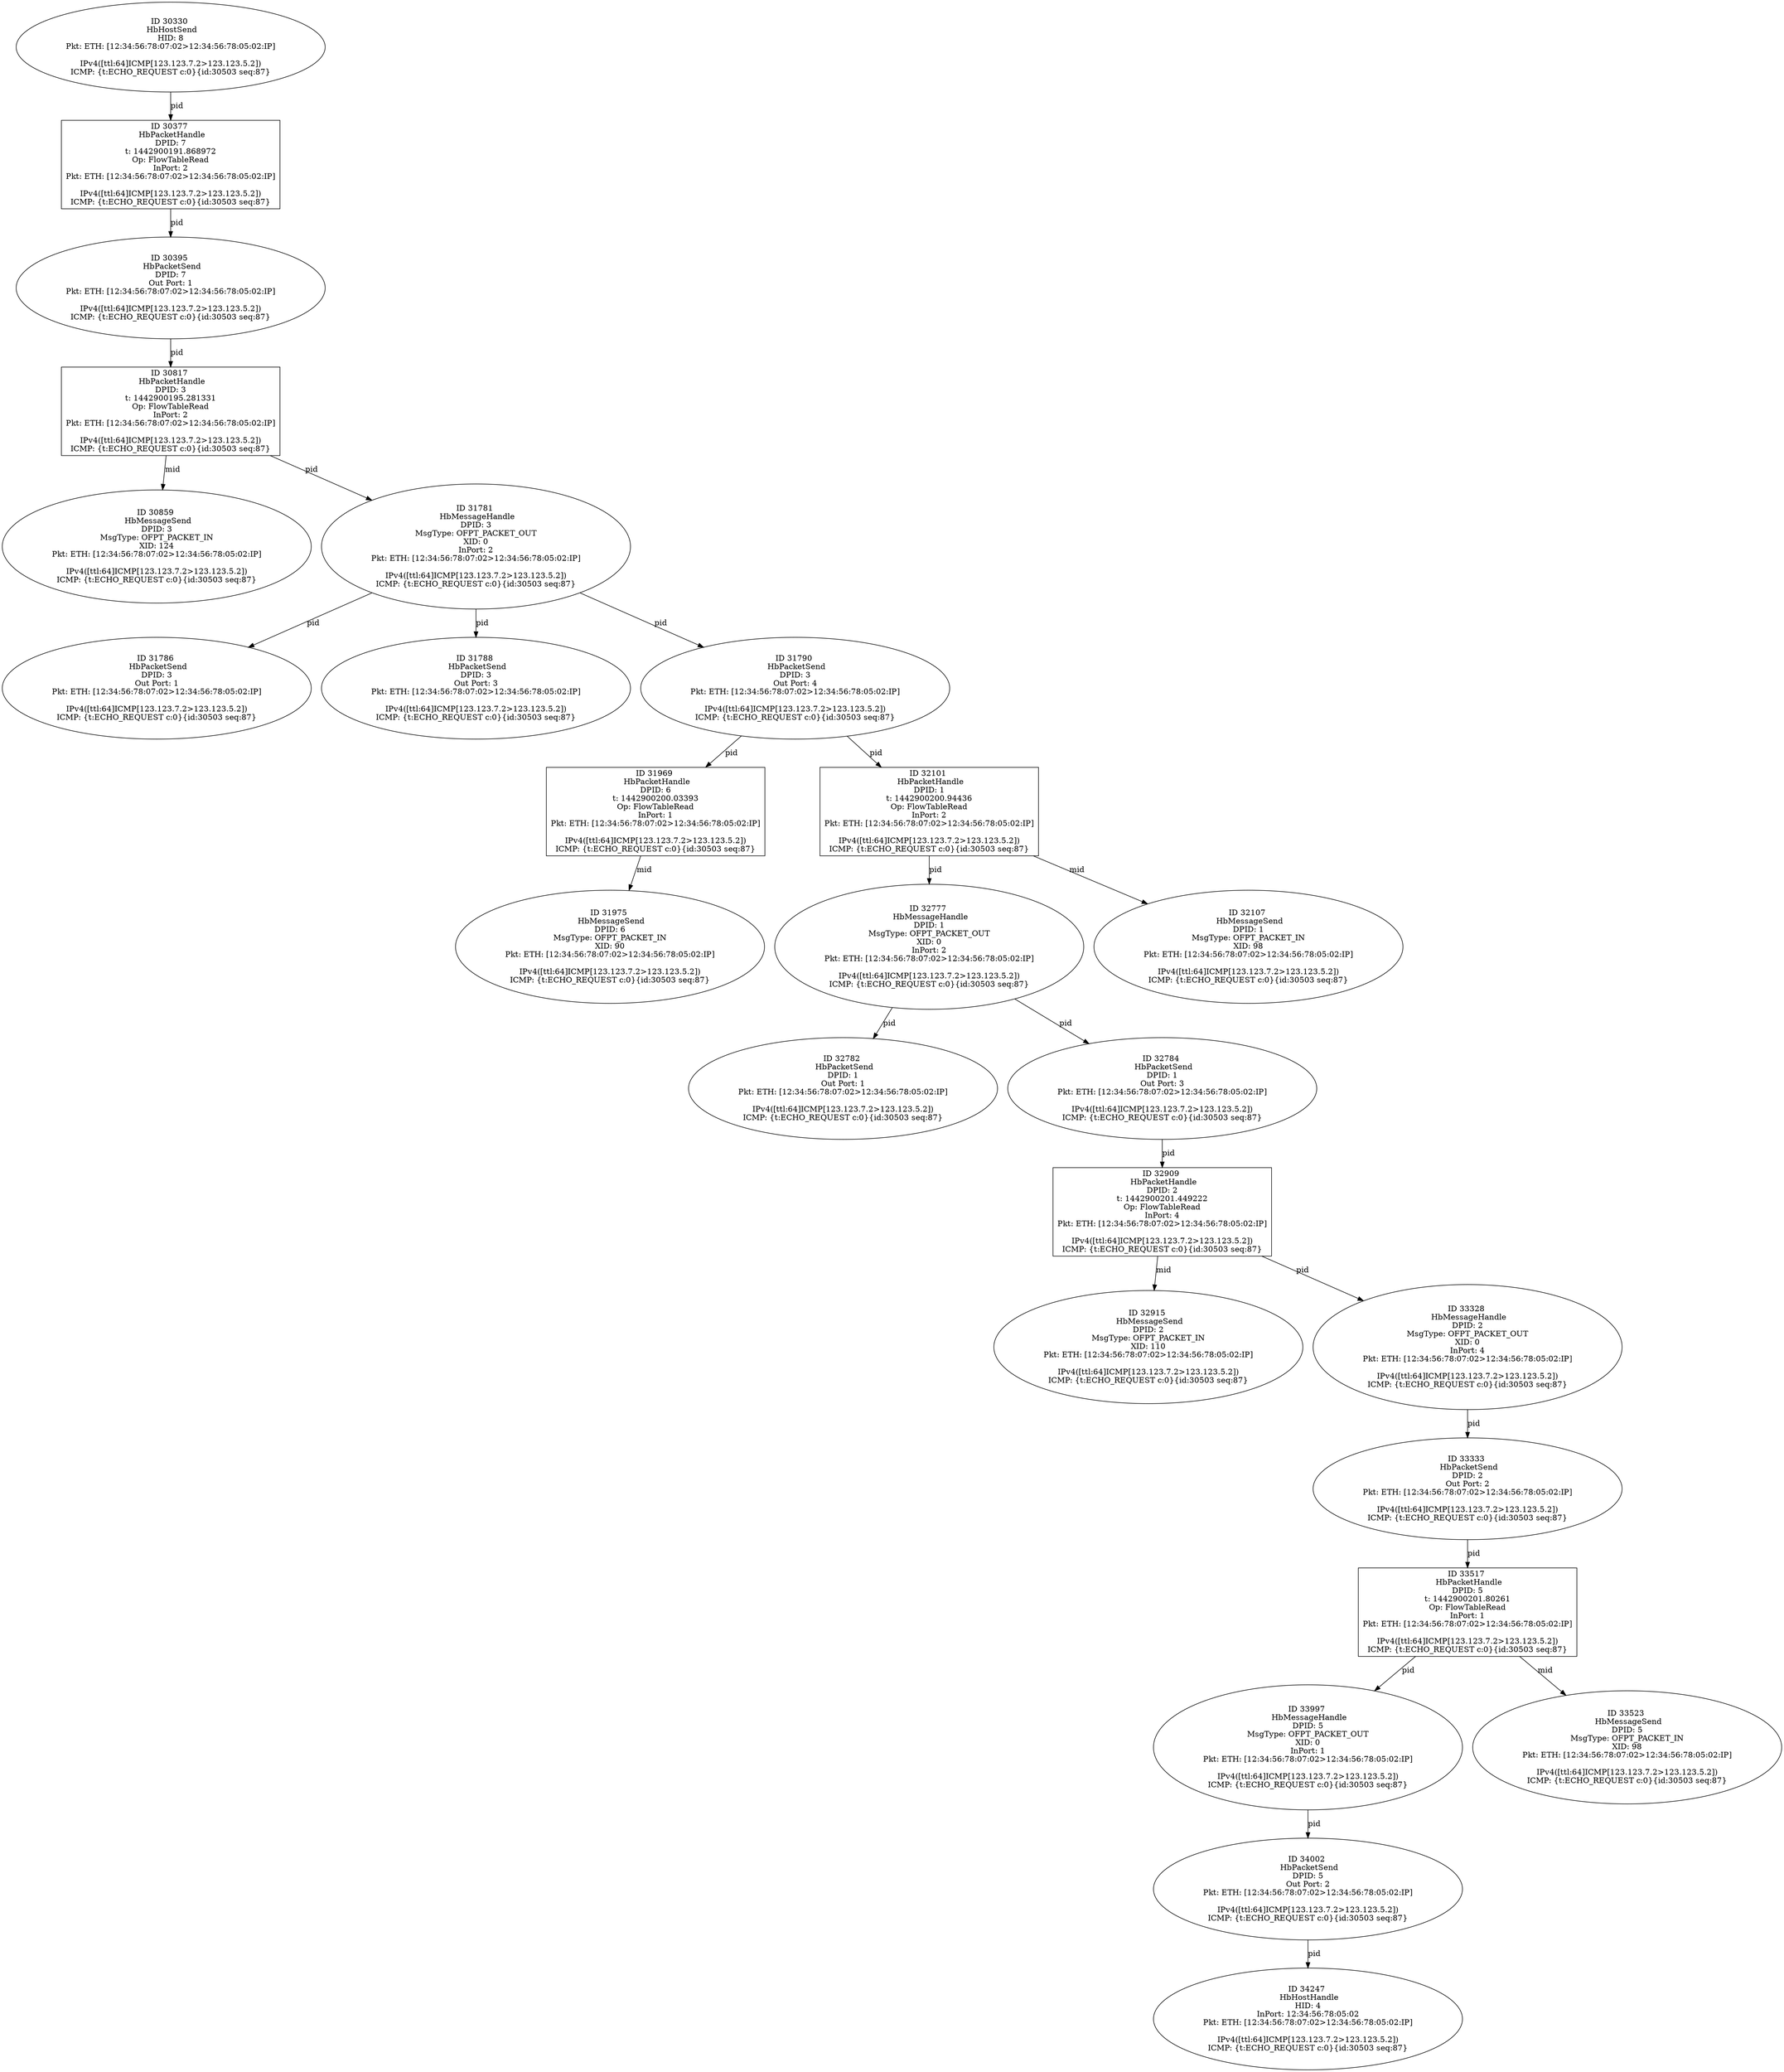 strict digraph G {
32777 [shape=oval, event=<hb_events.HbMessageHandle object at 0x10eba4c50>, label="ID 32777 
 HbMessageHandle
DPID: 1
MsgType: OFPT_PACKET_OUT
XID: 0
InPort: 2
Pkt: ETH: [12:34:56:78:07:02>12:34:56:78:05:02:IP]

IPv4([ttl:64]ICMP[123.123.7.2>123.123.5.2])
ICMP: {t:ECHO_REQUEST c:0}{id:30503 seq:87}"];
30859 [shape=oval, event=<hb_events.HbMessageSend object at 0x10e726790>, label="ID 30859 
 HbMessageSend
DPID: 3
MsgType: OFPT_PACKET_IN
XID: 124
Pkt: ETH: [12:34:56:78:07:02>12:34:56:78:05:02:IP]

IPv4([ttl:64]ICMP[123.123.7.2>123.123.5.2])
ICMP: {t:ECHO_REQUEST c:0}{id:30503 seq:87}"];
32909 [shape=box, event=<hb_events.HbPacketHandle object at 0x10ebd8c90>, label="ID 32909 
 HbPacketHandle
DPID: 2
t: 1442900201.449222
Op: FlowTableRead
InPort: 4
Pkt: ETH: [12:34:56:78:07:02>12:34:56:78:05:02:IP]

IPv4([ttl:64]ICMP[123.123.7.2>123.123.5.2])
ICMP: {t:ECHO_REQUEST c:0}{id:30503 seq:87}"];
32782 [shape=oval, event=<hb_events.HbPacketSend object at 0x10ebad190>, label="ID 32782 
 HbPacketSend
DPID: 1
Out Port: 1
Pkt: ETH: [12:34:56:78:07:02>12:34:56:78:05:02:IP]

IPv4([ttl:64]ICMP[123.123.7.2>123.123.5.2])
ICMP: {t:ECHO_REQUEST c:0}{id:30503 seq:87}"];
32784 [shape=oval, event=<hb_events.HbPacketSend object at 0x10ebad3d0>, label="ID 32784 
 HbPacketSend
DPID: 1
Out Port: 3
Pkt: ETH: [12:34:56:78:07:02>12:34:56:78:05:02:IP]

IPv4([ttl:64]ICMP[123.123.7.2>123.123.5.2])
ICMP: {t:ECHO_REQUEST c:0}{id:30503 seq:87}"];
32915 [shape=oval, event=<hb_events.HbMessageSend object at 0x10ebdf790>, label="ID 32915 
 HbMessageSend
DPID: 2
MsgType: OFPT_PACKET_IN
XID: 110
Pkt: ETH: [12:34:56:78:07:02>12:34:56:78:05:02:IP]

IPv4([ttl:64]ICMP[123.123.7.2>123.123.5.2])
ICMP: {t:ECHO_REQUEST c:0}{id:30503 seq:87}"];
31781 [shape=oval, event=<hb_events.HbMessageHandle object at 0x10ea0f5d0>, label="ID 31781 
 HbMessageHandle
DPID: 3
MsgType: OFPT_PACKET_OUT
XID: 0
InPort: 2
Pkt: ETH: [12:34:56:78:07:02>12:34:56:78:05:02:IP]

IPv4([ttl:64]ICMP[123.123.7.2>123.123.5.2])
ICMP: {t:ECHO_REQUEST c:0}{id:30503 seq:87}"];
30377 [shape=box, event=<hb_events.HbPacketHandle object at 0x10e45d450>, label="ID 30377 
 HbPacketHandle
DPID: 7
t: 1442900191.868972
Op: FlowTableRead
InPort: 2
Pkt: ETH: [12:34:56:78:07:02>12:34:56:78:05:02:IP]

IPv4([ttl:64]ICMP[123.123.7.2>123.123.5.2])
ICMP: {t:ECHO_REQUEST c:0}{id:30503 seq:87}"];
31786 [shape=oval, event=<hb_events.HbPacketSend object at 0x10ea0fd10>, label="ID 31786 
 HbPacketSend
DPID: 3
Out Port: 1
Pkt: ETH: [12:34:56:78:07:02>12:34:56:78:05:02:IP]

IPv4([ttl:64]ICMP[123.123.7.2>123.123.5.2])
ICMP: {t:ECHO_REQUEST c:0}{id:30503 seq:87}"];
31788 [shape=oval, event=<hb_events.HbPacketSend object at 0x10ea0ff50>, label="ID 31788 
 HbPacketSend
DPID: 3
Out Port: 3
Pkt: ETH: [12:34:56:78:07:02>12:34:56:78:05:02:IP]

IPv4([ttl:64]ICMP[123.123.7.2>123.123.5.2])
ICMP: {t:ECHO_REQUEST c:0}{id:30503 seq:87}"];
31790 [shape=oval, event=<hb_events.HbPacketSend object at 0x10ea151d0>, label="ID 31790 
 HbPacketSend
DPID: 3
Out Port: 4
Pkt: ETH: [12:34:56:78:07:02>12:34:56:78:05:02:IP]

IPv4([ttl:64]ICMP[123.123.7.2>123.123.5.2])
ICMP: {t:ECHO_REQUEST c:0}{id:30503 seq:87}"];
33328 [shape=oval, event=<hb_events.HbMessageHandle object at 0x10ec7fc50>, label="ID 33328 
 HbMessageHandle
DPID: 2
MsgType: OFPT_PACKET_OUT
XID: 0
InPort: 4
Pkt: ETH: [12:34:56:78:07:02>12:34:56:78:05:02:IP]

IPv4([ttl:64]ICMP[123.123.7.2>123.123.5.2])
ICMP: {t:ECHO_REQUEST c:0}{id:30503 seq:87}"];
33333 [shape=oval, event=<hb_events.HbPacketSend object at 0x10ec85a90>, label="ID 33333 
 HbPacketSend
DPID: 2
Out Port: 2
Pkt: ETH: [12:34:56:78:07:02>12:34:56:78:05:02:IP]

IPv4([ttl:64]ICMP[123.123.7.2>123.123.5.2])
ICMP: {t:ECHO_REQUEST c:0}{id:30503 seq:87}"];
30395 [shape=oval, event=<hb_events.HbPacketSend object at 0x10e41dc90>, label="ID 30395 
 HbPacketSend
DPID: 7
Out Port: 1
Pkt: ETH: [12:34:56:78:07:02>12:34:56:78:05:02:IP]

IPv4([ttl:64]ICMP[123.123.7.2>123.123.5.2])
ICMP: {t:ECHO_REQUEST c:0}{id:30503 seq:87}"];
34247 [shape=oval, event=<hb_events.HbHostHandle object at 0x10ee42790>, label="ID 34247 
 HbHostHandle
HID: 4
InPort: 12:34:56:78:05:02
Pkt: ETH: [12:34:56:78:07:02>12:34:56:78:05:02:IP]

IPv4([ttl:64]ICMP[123.123.7.2>123.123.5.2])
ICMP: {t:ECHO_REQUEST c:0}{id:30503 seq:87}"];
31969 [shape=box, event=<hb_events.HbPacketHandle object at 0x10ea45250>, label="ID 31969 
 HbPacketHandle
DPID: 6
t: 1442900200.03393
Op: FlowTableRead
InPort: 1
Pkt: ETH: [12:34:56:78:07:02>12:34:56:78:05:02:IP]

IPv4([ttl:64]ICMP[123.123.7.2>123.123.5.2])
ICMP: {t:ECHO_REQUEST c:0}{id:30503 seq:87}"];
33997 [shape=oval, event=<hb_events.HbMessageHandle object at 0x10edbae90>, label="ID 33997 
 HbMessageHandle
DPID: 5
MsgType: OFPT_PACKET_OUT
XID: 0
InPort: 1
Pkt: ETH: [12:34:56:78:07:02>12:34:56:78:05:02:IP]

IPv4([ttl:64]ICMP[123.123.7.2>123.123.5.2])
ICMP: {t:ECHO_REQUEST c:0}{id:30503 seq:87}"];
34002 [shape=oval, event=<hb_events.HbPacketSend object at 0x10edc03d0>, label="ID 34002 
 HbPacketSend
DPID: 5
Out Port: 2
Pkt: ETH: [12:34:56:78:07:02>12:34:56:78:05:02:IP]

IPv4([ttl:64]ICMP[123.123.7.2>123.123.5.2])
ICMP: {t:ECHO_REQUEST c:0}{id:30503 seq:87}"];
30817 [shape=box, event=<hb_events.HbPacketHandle object at 0x10e726210>, label="ID 30817 
 HbPacketHandle
DPID: 3
t: 1442900195.281331
Op: FlowTableRead
InPort: 2
Pkt: ETH: [12:34:56:78:07:02>12:34:56:78:05:02:IP]

IPv4([ttl:64]ICMP[123.123.7.2>123.123.5.2])
ICMP: {t:ECHO_REQUEST c:0}{id:30503 seq:87}"];
32101 [shape=box, event=<hb_events.HbPacketHandle object at 0x10eabe1d0>, label="ID 32101 
 HbPacketHandle
DPID: 1
t: 1442900200.94436
Op: FlowTableRead
InPort: 2
Pkt: ETH: [12:34:56:78:07:02>12:34:56:78:05:02:IP]

IPv4([ttl:64]ICMP[123.123.7.2>123.123.5.2])
ICMP: {t:ECHO_REQUEST c:0}{id:30503 seq:87}"];
31975 [shape=oval, event=<hb_events.HbMessageSend object at 0x10ea4b590>, label="ID 31975 
 HbMessageSend
DPID: 6
MsgType: OFPT_PACKET_IN
XID: 90
Pkt: ETH: [12:34:56:78:07:02>12:34:56:78:05:02:IP]

IPv4([ttl:64]ICMP[123.123.7.2>123.123.5.2])
ICMP: {t:ECHO_REQUEST c:0}{id:30503 seq:87}"];
32107 [shape=oval, event=<hb_events.HbMessageSend object at 0x10eabec90>, label="ID 32107 
 HbMessageSend
DPID: 1
MsgType: OFPT_PACKET_IN
XID: 98
Pkt: ETH: [12:34:56:78:07:02>12:34:56:78:05:02:IP]

IPv4([ttl:64]ICMP[123.123.7.2>123.123.5.2])
ICMP: {t:ECHO_REQUEST c:0}{id:30503 seq:87}"];
33517 [shape=box, event=<hb_events.HbPacketHandle object at 0x10ecccf10>, label="ID 33517 
 HbPacketHandle
DPID: 5
t: 1442900201.80261
Op: FlowTableRead
InPort: 1
Pkt: ETH: [12:34:56:78:07:02>12:34:56:78:05:02:IP]

IPv4([ttl:64]ICMP[123.123.7.2>123.123.5.2])
ICMP: {t:ECHO_REQUEST c:0}{id:30503 seq:87}"];
33523 [shape=oval, event=<hb_events.HbMessageSend object at 0x10ecda150>, label="ID 33523 
 HbMessageSend
DPID: 5
MsgType: OFPT_PACKET_IN
XID: 98
Pkt: ETH: [12:34:56:78:07:02>12:34:56:78:05:02:IP]

IPv4([ttl:64]ICMP[123.123.7.2>123.123.5.2])
ICMP: {t:ECHO_REQUEST c:0}{id:30503 seq:87}"];
30330 [shape=oval, event=<hb_events.HbHostSend object at 0x10e3fb3d0>, label="ID 30330 
 HbHostSend
HID: 8
Pkt: ETH: [12:34:56:78:07:02>12:34:56:78:05:02:IP]

IPv4([ttl:64]ICMP[123.123.7.2>123.123.5.2])
ICMP: {t:ECHO_REQUEST c:0}{id:30503 seq:87}"];
32777 -> 32784  [rel=pid, label=pid];
32777 -> 32782  [rel=pid, label=pid];
32909 -> 33328  [rel=pid, label=pid];
32909 -> 32915  [rel=mid, label=mid];
32784 -> 32909  [rel=pid, label=pid];
31781 -> 31786  [rel=pid, label=pid];
31781 -> 31788  [rel=pid, label=pid];
31781 -> 31790  [rel=pid, label=pid];
30377 -> 30395  [rel=pid, label=pid];
31790 -> 31969  [rel=pid, label=pid];
31790 -> 32101  [rel=pid, label=pid];
33328 -> 33333  [rel=pid, label=pid];
33333 -> 33517  [rel=pid, label=pid];
30395 -> 30817  [rel=pid, label=pid];
31969 -> 31975  [rel=mid, label=mid];
33997 -> 34002  [rel=pid, label=pid];
34002 -> 34247  [rel=pid, label=pid];
30817 -> 30859  [rel=mid, label=mid];
30817 -> 31781  [rel=pid, label=pid];
32101 -> 32777  [rel=pid, label=pid];
32101 -> 32107  [rel=mid, label=mid];
33517 -> 33523  [rel=mid, label=mid];
33517 -> 33997  [rel=pid, label=pid];
30330 -> 30377  [rel=pid, label=pid];
}
